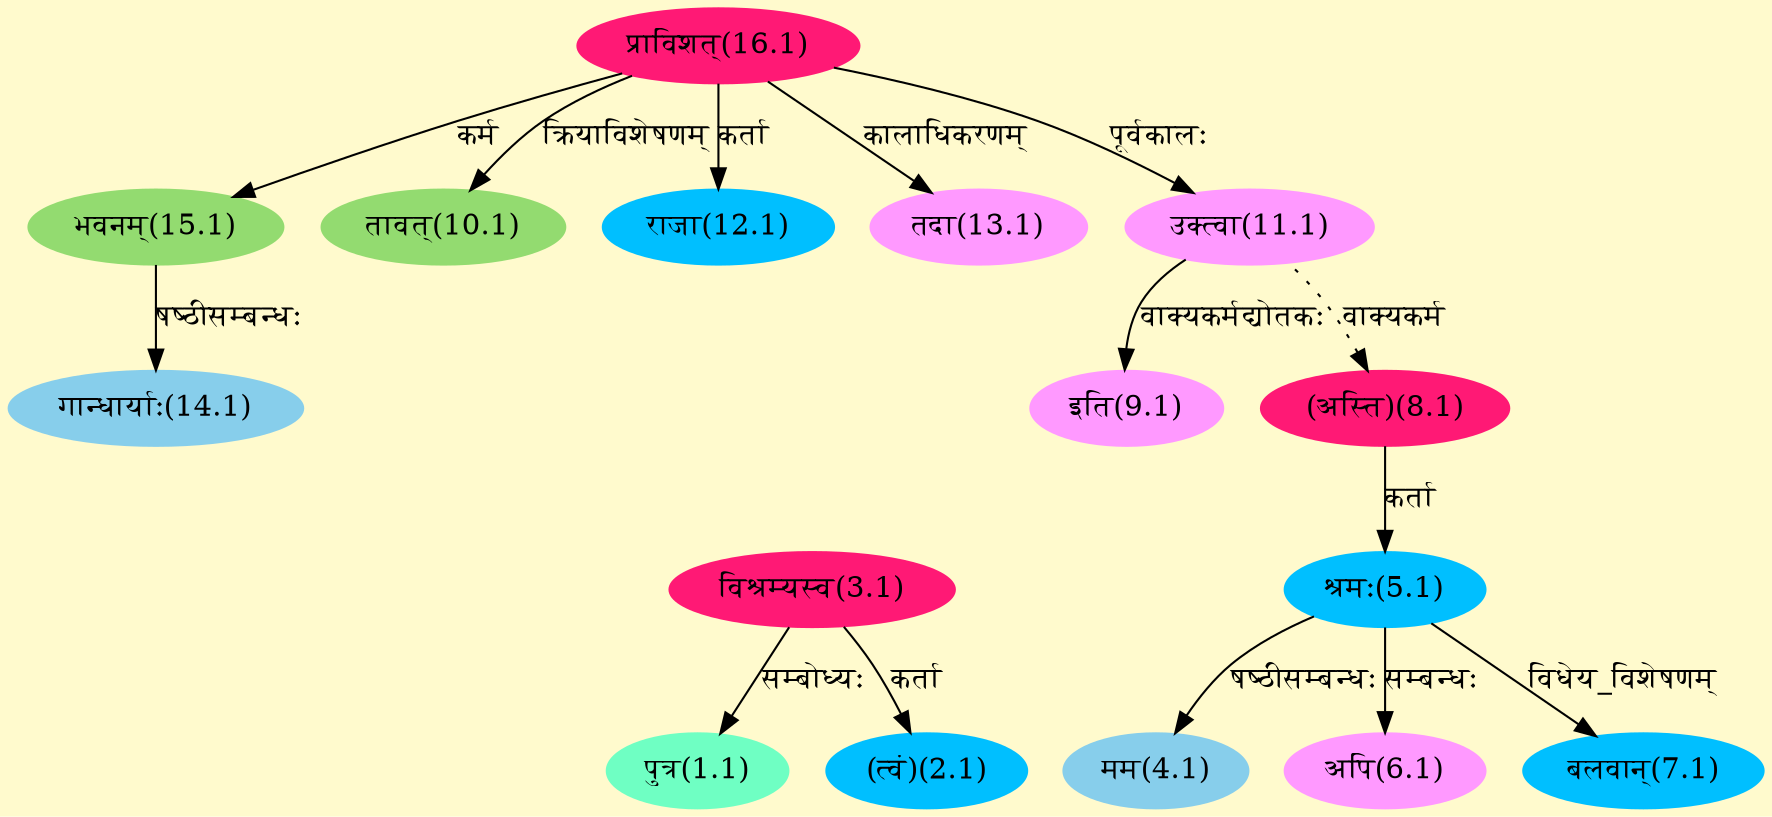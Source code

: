 digraph G{
rankdir=BT;
 compound=true;
 bgcolor="lemonchiffon1";
Node1_1 [style=filled, color="#6FFFC3" label = "पुत्र(1.1)"]
Node3_1 [style=filled, color="#FF1975" label = "विश्रम्यस्व(3.1)"]
Node2_1 [style=filled, color="#00BFFF" label = "(त्वं)(2.1)"]
Node4_1 [style=filled, color="#87CEEB" label = "मम(4.1)"]
Node5_1 [style=filled, color="#00BFFF" label = "श्रमः(5.1)"]
Node8_1 [style=filled, color="#FF1975" label = "(अस्ति)(8.1)"]
Node6_1 [style=filled, color="#FF99FF" label = "अपि(6.1)"]
Node7_1 [style=filled, color="#00BFFF" label = "बलवान्(7.1)"]
Node11_1 [style=filled, color="#FF99FF" label = "उक्त्वा(11.1)"]
Node9_1 [style=filled, color="#FF99FF" label = "इति(9.1)"]
Node10_1 [style=filled, color="#93DB70" label = "तावत्(10.1)"]
Node16_1 [style=filled, color="#FF1975" label = "प्राविशत्(16.1)"]
Node12_1 [style=filled, color="#00BFFF" label = "राजा(12.1)"]
Node13_1 [style=filled, color="#FF99FF" label = "तदा(13.1)"]
Node14_1 [style=filled, color="#87CEEB" label = "गान्धार्याः(14.1)"]
Node15_1 [style=filled, color="#93DB70" label = "भवनम्(15.1)"]
/* Start of Relations section */

Node1_1 -> Node3_1 [  label="सम्बोध्यः"  dir="back" ]
Node2_1 -> Node3_1 [  label="कर्ता"  dir="back" ]
Node4_1 -> Node5_1 [  label="षष्ठीसम्बन्धः"  dir="back" ]
Node5_1 -> Node8_1 [  label="कर्ता"  dir="back" ]
Node6_1 -> Node5_1 [  label="सम्बन्धः"  dir="back" ]
Node7_1 -> Node5_1 [  label="विधेय_विशेषणम्"  dir="back" ]
Node8_1 -> Node11_1 [ style=dotted label="वाक्यकर्म"  dir="back" ]
Node9_1 -> Node11_1 [  label="वाक्यकर्मद्योतकः"  dir="back" ]
Node10_1 -> Node16_1 [  label="क्रियाविशेषणम्"  dir="back" ]
Node11_1 -> Node16_1 [  label="पूर्वकालः"  dir="back" ]
Node12_1 -> Node16_1 [  label="कर्ता"  dir="back" ]
Node13_1 -> Node16_1 [  label="कालाधिकरणम्"  dir="back" ]
Node14_1 -> Node15_1 [  label="षष्ठीसम्बन्धः"  dir="back" ]
Node15_1 -> Node16_1 [  label="कर्म"  dir="back" ]
}
